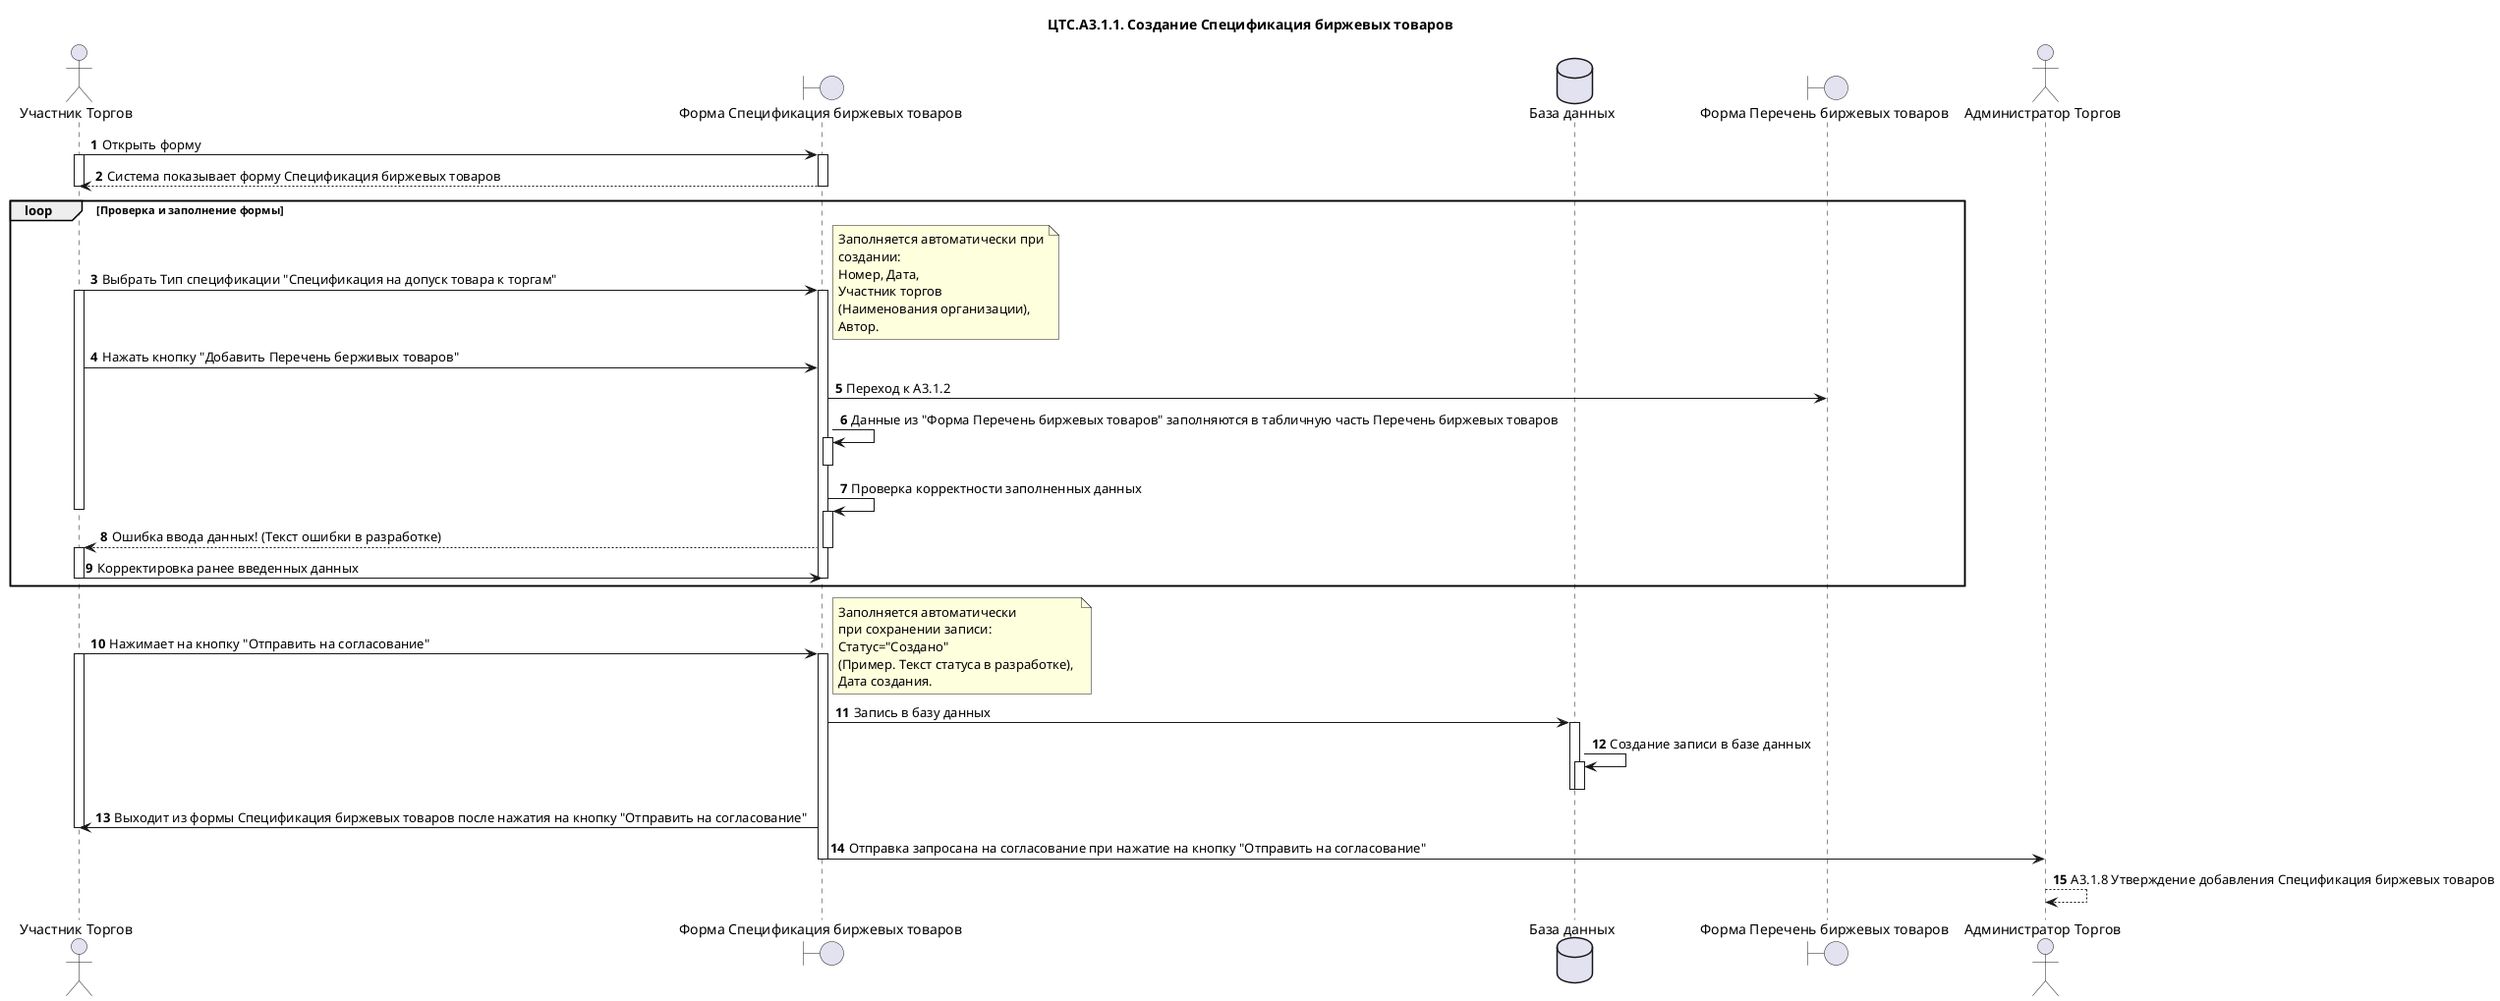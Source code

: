 @startuml "ЦТС.А3.1 Допуск товара к торгам"
title "ЦТС.А3.1.1. Создание Спецификация биржевых товаров"
actor "Участник Торгов" as User
boundary "Форма Спецификация биржевых товаров" as SpecificationForm
database "База данных" as Database
boundary "Форма Перечень биржевых товаров" as SpecificationCommoditiesForm
actor "Администратор Торгов" as UserCTS

autonumber
User -> SpecificationForm: Открыть форму
activate User
activate SpecificationForm

SpecificationForm-->User: Система показывает форму Спецификация биржевых товаров
deactivate User
deactivate SpecificationForm

loop Проверка и заполнение формы

User -> SpecificationForm: Выбрать Тип спецификации "Спецификация на допуск товара к торгам"
note right
    Заполняется автоматически при
    создании: 
    Номер, Дата, 
    Участник торгов
    (Наименования организации), 
    Автор.
 end note
activate User
activate SpecificationForm

User -> SpecificationForm: Нажать кнопку "Добавить Перечень берживых товаров"
SpecificationForm -> SpecificationCommoditiesForm: Переход к А3.1.2
SpecificationForm -> SpecificationForm: Данные из "Форма Перечень биржевых товаров" заполняются в табличную часть Перечень биржевых товаров
activate SpecificationForm
deactivate SpecificationForm
SpecificationForm -> SpecificationForm: Проверка корректности заполненных данных 
activate SpecificationForm
deactivate User

SpecificationForm --> User: Ошибка ввода данных! (Текст ошибки в разработке) 
deactivate SpecificationForm
activate User

User->SpecificationForm: Корректировка ранее введенных данных
deactivate User
deactivate SpecificationForm
end


User -> SpecificationForm: Нажимает на кнопку "Отправить на согласование"
activate SpecificationForm
activate User
note right
    Заполняется автоматически 
    при сохранении записи: 
    Статус="Создано"
    (Пример. Текст статуса в разработке), 
    Дата создания.
end note
SpecificationForm->Database: Запись в базу данных


activate Database
Database->Database: Создание записи в базе данных
activate Database
deactivate Database
deactivate Database
SpecificationForm->User: Выходит из формы Спецификация биржевых товаров после нажатия на кнопку "Отправить на согласование"

deactivate User

SpecificationForm->UserCTS: Отправка запросана на согласование при нажатие на кнопку "Отправить на согласование"
deactivate SpecificationForm
UserCTS-->UserCTS: А3.1.8 Утверждение добавления Спецификация биржевых товаров

@enduml